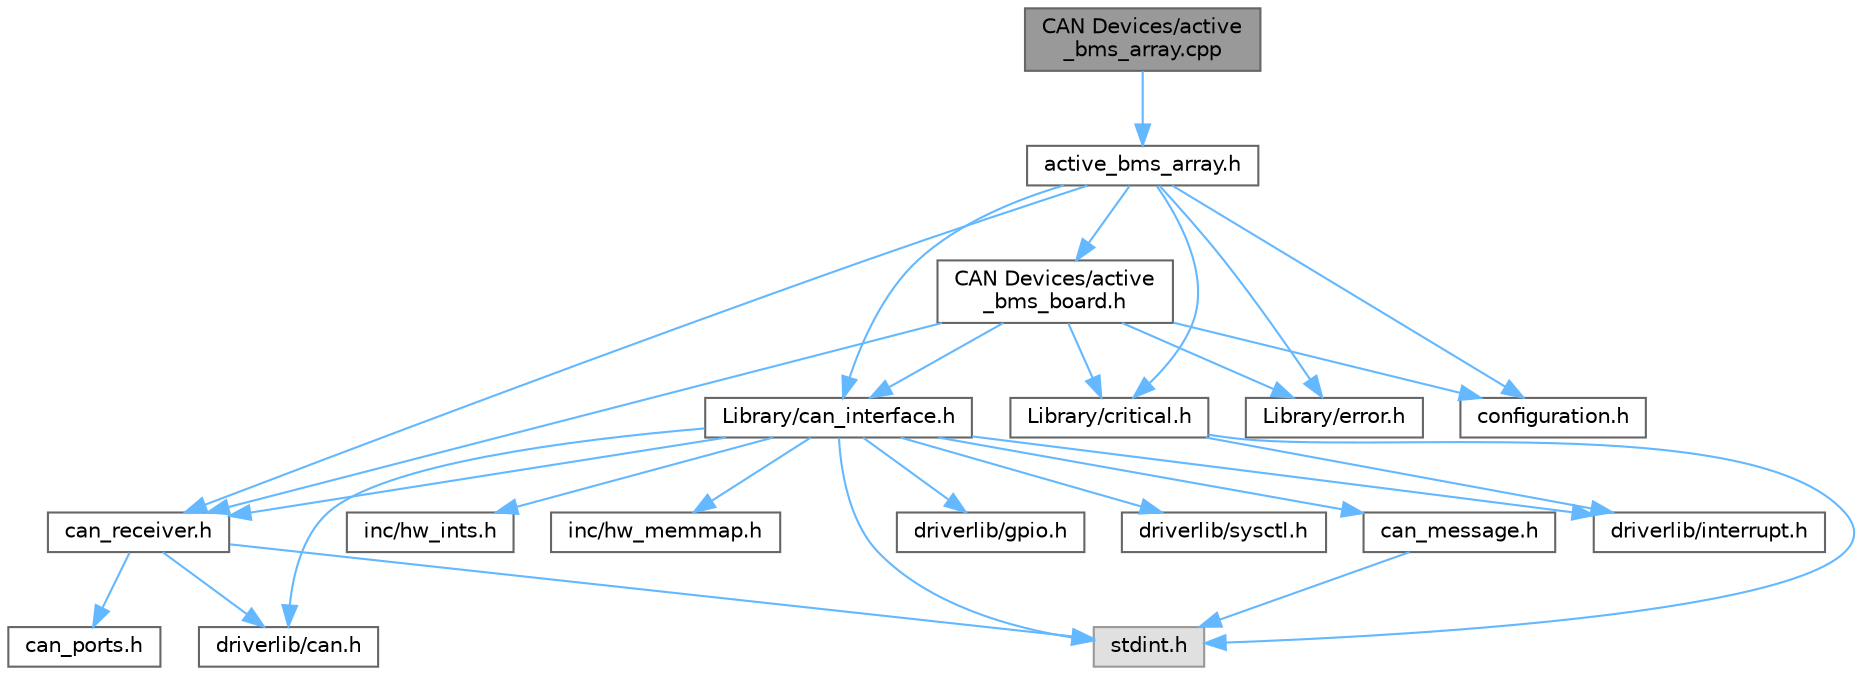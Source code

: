 digraph "CAN Devices/active_bms_array.cpp"
{
 // LATEX_PDF_SIZE
  bgcolor="transparent";
  edge [fontname=Helvetica,fontsize=10,labelfontname=Helvetica,labelfontsize=10];
  node [fontname=Helvetica,fontsize=10,shape=box,height=0.2,width=0.4];
  Node1 [label="CAN Devices/active\l_bms_array.cpp",height=0.2,width=0.4,color="gray40", fillcolor="grey60", style="filled", fontcolor="black",tooltip=" "];
  Node1 -> Node2 [color="steelblue1",style="solid"];
  Node2 [label="active_bms_array.h",height=0.2,width=0.4,color="grey40", fillcolor="white", style="filled",URL="$active__bms__array_8h.html",tooltip=" "];
  Node2 -> Node3 [color="steelblue1",style="solid"];
  Node3 [label="Library/critical.h",height=0.2,width=0.4,color="grey40", fillcolor="white", style="filled",URL="$critical_8h.html",tooltip=" "];
  Node3 -> Node4 [color="steelblue1",style="solid"];
  Node4 [label="stdint.h",height=0.2,width=0.4,color="grey60", fillcolor="#E0E0E0", style="filled",tooltip=" "];
  Node3 -> Node5 [color="steelblue1",style="solid"];
  Node5 [label="driverlib/interrupt.h",height=0.2,width=0.4,color="grey40", fillcolor="white", style="filled",URL="$interrupt_8h.html",tooltip=" "];
  Node2 -> Node6 [color="steelblue1",style="solid"];
  Node6 [label="Library/can_interface.h",height=0.2,width=0.4,color="grey40", fillcolor="white", style="filled",URL="$can__interface_8h.html",tooltip=" "];
  Node6 -> Node4 [color="steelblue1",style="solid"];
  Node6 -> Node7 [color="steelblue1",style="solid"];
  Node7 [label="inc/hw_ints.h",height=0.2,width=0.4,color="grey40", fillcolor="white", style="filled",URL="$hw__ints_8h.html",tooltip=" "];
  Node6 -> Node8 [color="steelblue1",style="solid"];
  Node8 [label="inc/hw_memmap.h",height=0.2,width=0.4,color="grey40", fillcolor="white", style="filled",URL="$hw__memmap_8h.html",tooltip=" "];
  Node6 -> Node9 [color="steelblue1",style="solid"];
  Node9 [label="driverlib/can.h",height=0.2,width=0.4,color="grey40", fillcolor="white", style="filled",URL="$can_8h.html",tooltip=" "];
  Node6 -> Node10 [color="steelblue1",style="solid"];
  Node10 [label="driverlib/gpio.h",height=0.2,width=0.4,color="grey40", fillcolor="white", style="filled",URL="$gpio_8h.html",tooltip=" "];
  Node6 -> Node5 [color="steelblue1",style="solid"];
  Node6 -> Node11 [color="steelblue1",style="solid"];
  Node11 [label="driverlib/sysctl.h",height=0.2,width=0.4,color="grey40", fillcolor="white", style="filled",URL="$sysctl_8h.html",tooltip=" "];
  Node6 -> Node12 [color="steelblue1",style="solid"];
  Node12 [label="can_message.h",height=0.2,width=0.4,color="grey40", fillcolor="white", style="filled",URL="$can__message_8h.html",tooltip=" "];
  Node12 -> Node4 [color="steelblue1",style="solid"];
  Node6 -> Node13 [color="steelblue1",style="solid"];
  Node13 [label="can_receiver.h",height=0.2,width=0.4,color="grey40", fillcolor="white", style="filled",URL="$can__receiver_8h.html",tooltip=" "];
  Node13 -> Node4 [color="steelblue1",style="solid"];
  Node13 -> Node9 [color="steelblue1",style="solid"];
  Node13 -> Node14 [color="steelblue1",style="solid"];
  Node14 [label="can_ports.h",height=0.2,width=0.4,color="grey40", fillcolor="white", style="filled",URL="$can__ports_8h.html",tooltip=" "];
  Node2 -> Node13 [color="steelblue1",style="solid"];
  Node2 -> Node15 [color="steelblue1",style="solid"];
  Node15 [label="Library/error.h",height=0.2,width=0.4,color="grey40", fillcolor="white", style="filled",URL="$error_8h.html",tooltip=" "];
  Node2 -> Node16 [color="steelblue1",style="solid"];
  Node16 [label="CAN Devices/active\l_bms_board.h",height=0.2,width=0.4,color="grey40", fillcolor="white", style="filled",URL="$active__bms__board_8h.html",tooltip=" "];
  Node16 -> Node3 [color="steelblue1",style="solid"];
  Node16 -> Node6 [color="steelblue1",style="solid"];
  Node16 -> Node13 [color="steelblue1",style="solid"];
  Node16 -> Node15 [color="steelblue1",style="solid"];
  Node16 -> Node17 [color="steelblue1",style="solid"];
  Node17 [label="configuration.h",height=0.2,width=0.4,color="grey40", fillcolor="white", style="filled",URL="$configuration_8h.html",tooltip=" "];
  Node2 -> Node17 [color="steelblue1",style="solid"];
}
